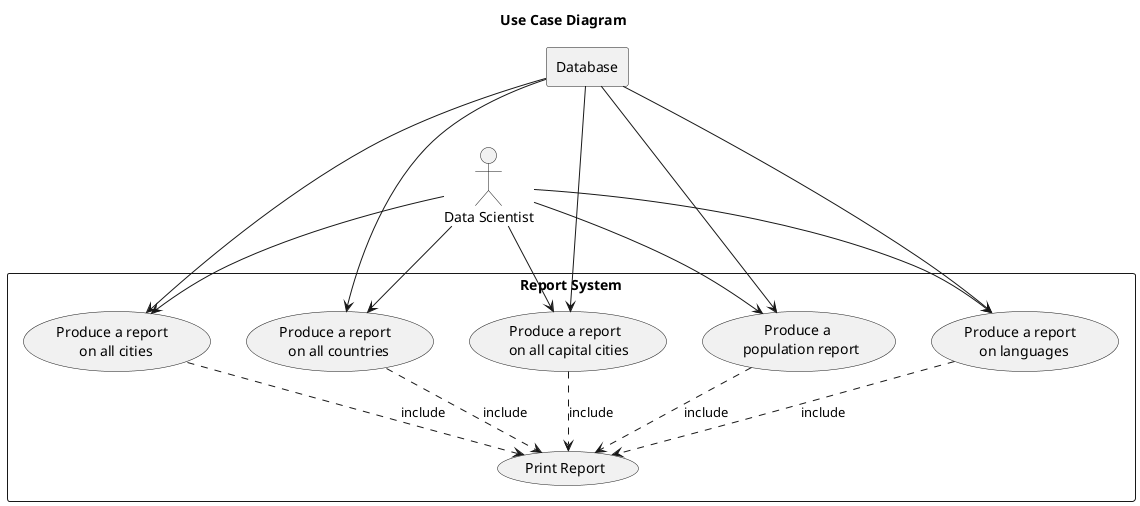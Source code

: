 @startuml

title **Use Case Diagram**

actor DS as "Data Scientist"

rectangle DB as "Database"

rectangle "Report System" {

    usecase UC1 as "Produce a report \n on all cities"
    usecase UC2 as "Produce a report \n on all countries"
    usecase UC3 as "Produce a report \n on all capital cities"
    usecase UC4 as "Produce a \n population report"
    usecase UC5 as "Produce a report \n on languages"

    usecase UC_print as "Print Report"

    DS --> UC1
    DS --> UC2
    DS --> UC3
    DS --> UC4
    DS --> UC5

    DB ---> UC1
    DB ---> UC2
    DB ---> UC3
    DB ---> UC4
    DB ---> UC5


    UC1 ..> UC_print : include
    UC2 ..> UC_print : include
    UC3 ..> UC_print : include
    UC4 ..> UC_print : include
    UC5 ..> UC_print : include

}

@enduml